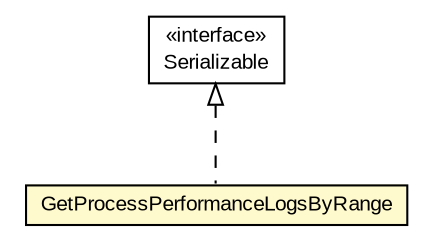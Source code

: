 #!/usr/local/bin/dot
#
# Class diagram 
# Generated by UMLGraph version R5_6-24-gf6e263 (http://www.umlgraph.org/)
#

digraph G {
	edge [fontname="arial",fontsize=10,labelfontname="arial",labelfontsize=10];
	node [fontname="arial",fontsize=10,shape=plaintext];
	nodesep=0.25;
	ranksep=0.5;
	// org.miloss.fgsms.services.interfaces.dataaccessservice.GetProcessPerformanceLogsByRange
	c217808 [label=<<table title="org.miloss.fgsms.services.interfaces.dataaccessservice.GetProcessPerformanceLogsByRange" border="0" cellborder="1" cellspacing="0" cellpadding="2" port="p" bgcolor="lemonChiffon" href="./GetProcessPerformanceLogsByRange.html">
		<tr><td><table border="0" cellspacing="0" cellpadding="1">
<tr><td align="center" balign="center"> GetProcessPerformanceLogsByRange </td></tr>
		</table></td></tr>
		</table>>, URL="./GetProcessPerformanceLogsByRange.html", fontname="arial", fontcolor="black", fontsize=10.0];
	//org.miloss.fgsms.services.interfaces.dataaccessservice.GetProcessPerformanceLogsByRange implements java.io.Serializable
	c218335:p -> c217808:p [dir=back,arrowtail=empty,style=dashed];
	// java.io.Serializable
	c218335 [label=<<table title="java.io.Serializable" border="0" cellborder="1" cellspacing="0" cellpadding="2" port="p" href="http://java.sun.com/j2se/1.4.2/docs/api/java/io/Serializable.html">
		<tr><td><table border="0" cellspacing="0" cellpadding="1">
<tr><td align="center" balign="center"> &#171;interface&#187; </td></tr>
<tr><td align="center" balign="center"> Serializable </td></tr>
		</table></td></tr>
		</table>>, URL="http://java.sun.com/j2se/1.4.2/docs/api/java/io/Serializable.html", fontname="arial", fontcolor="black", fontsize=10.0];
}


